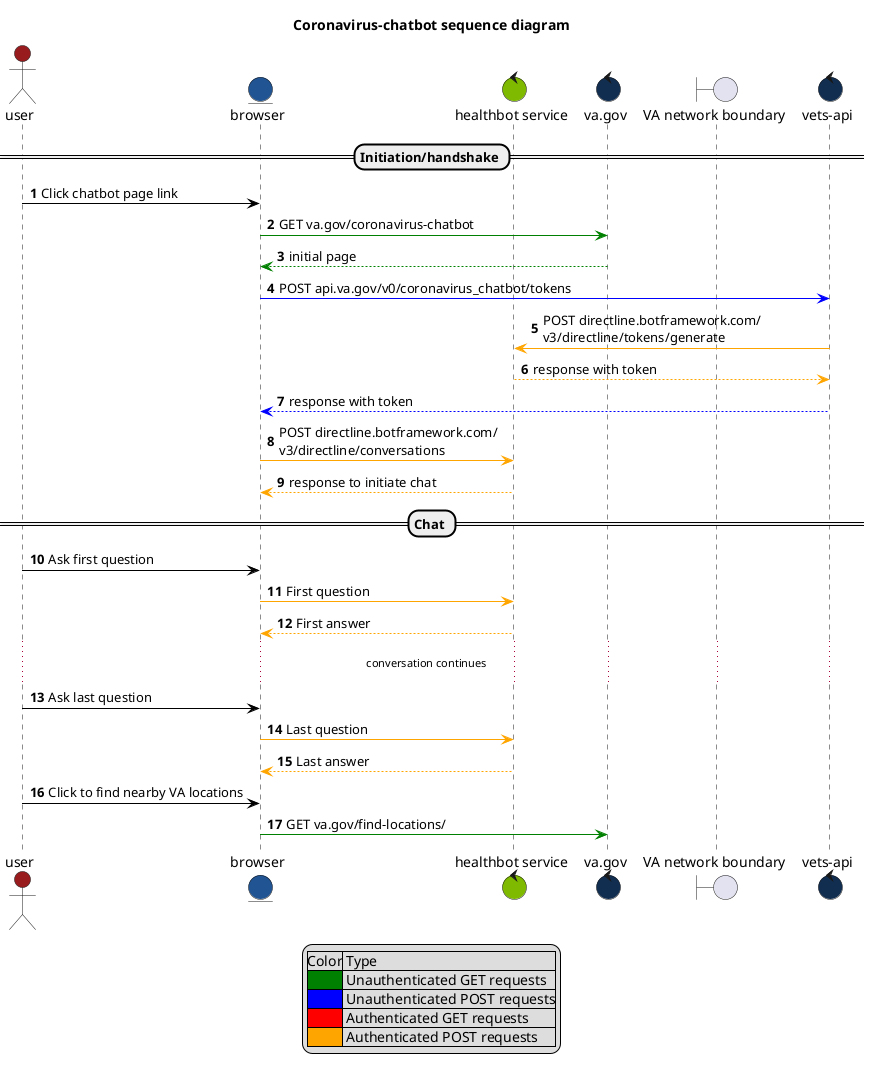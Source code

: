 @startuml
' Syntax here: http://plantuml.com/sequence-diagram
' Sequence diagram showing calls from the FE to the various
' services associated with the healthbot

title Coronavirus-chatbot sequence diagram

skinparam shadowing false
skinparam roundcorner 20

' Definition of participants
actor user  #981b1e
entity browser #205493
control "healthbot service" as healthbot #7FBA00
control "va.gov" as vagov #112e51
boundary "VA network boundary"
control "vets-api" as vetsapi #112e51

autonumber
== Initiation/handshake ==
user -[#black]> browser: Click chatbot page link
browser -[#green]> vagov: GET va.gov/coronavirus-chatbot
vagov --[#green]> browser: initial page
browser -[#blue]> vetsapi: POST api.va.gov/v0/coronavirus_chatbot/tokens
vetsapi -[#orange]> healthbot: POST directline.botframework.com/\nv3/directline/tokens/generate
healthbot --[#orange]> vetsapi: response with token
vetsapi --[#blue]> browser: response with token
browser -[#orange]> healthbot: POST directline.botframework.com/\nv3/directline/conversations
healthbot --[#orange]> browser: response to initiate chat

== Chat ==
user -[#black]> browser: Ask first question
browser -[#orange]> healthbot: First question
healthbot --[#orange]> browser: First answer
...conversation continues...
user -[#black]> browser: Ask last question
browser -[#orange]> healthbot: Last question
healthbot --[#orange]> browser: Last answer
user -[#black]> browser: Click to find nearby VA locations
browser -[#green]> vagov: GET va.gov/find-locations/

legend center
    |Color| Type |
    |<#green>| Unauthenticated GET requests|
    |<#blue> | Unauthenticated POST requests|
    |<#red>| Authenticated GET requests|
    |<#orange>| Authenticated POST requests|
endlegend


@enduml
